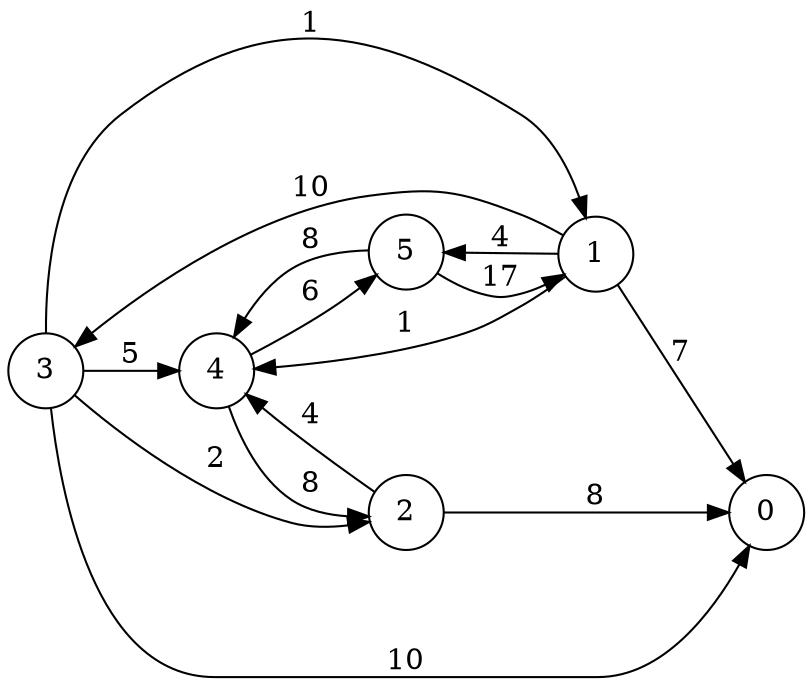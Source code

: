 digraph dot_graph {
  rankdir=LR;
  size="18,15"
  node [shape=circle];
  3 -> 4 [label = "5"]; 
  3 -> 2 [label = "2"]; 
  3 -> 0 [label = "10"]; 
  3 -> 1 [label = "1"]; 
  1 -> 4 [label = "1"]; 
  1 -> 0 [label = "7"]; 
  1 -> 3 [label = "10"]; 
  1 -> 5 [label = "4"]; 
  2 -> 0 [label = "8"]; 
  2 -> 4 [label = "4"]; 
  5 -> 1 [label = "17"]; 
  5 -> 4 [label = "8"]; 
  4 -> 2 [label = "8"]; 
  4 -> 5 [label = "6"]; 
}